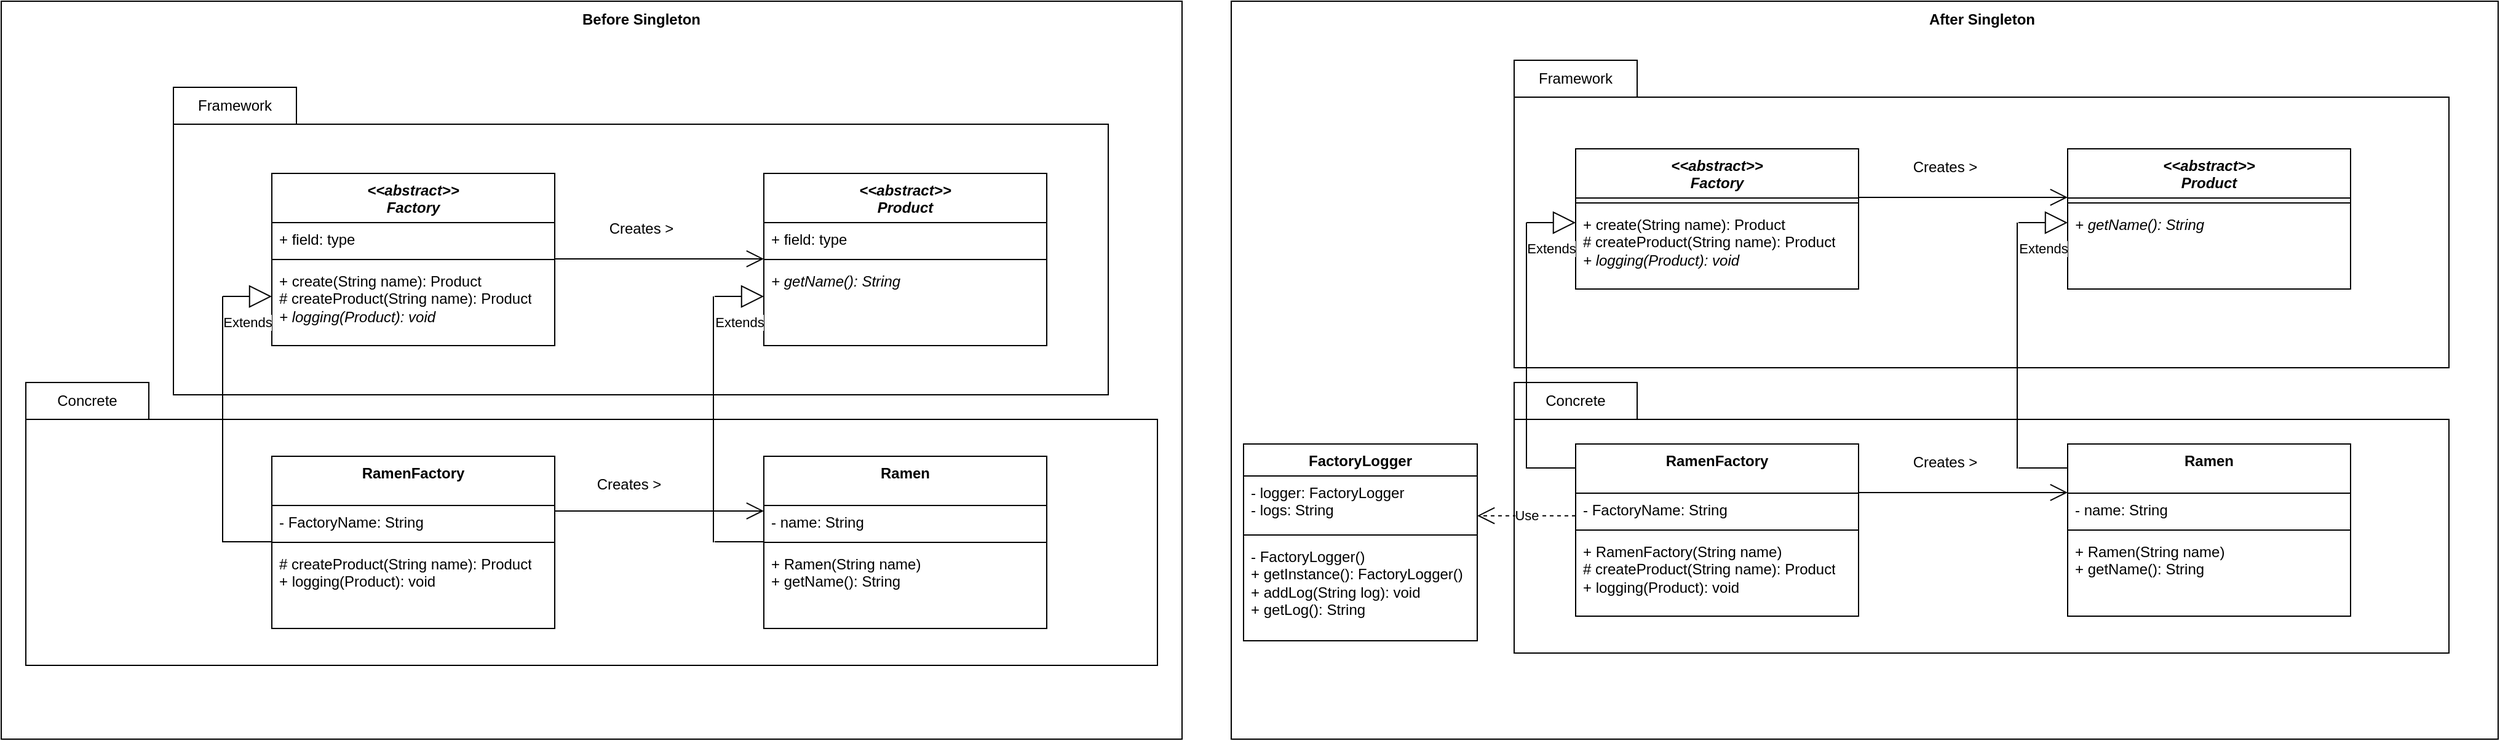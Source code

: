 <mxfile version="21.6.8" type="device">
  <diagram name="페이지-1" id="p7uda4HkUwA0_gmycpkg">
    <mxGraphModel dx="4776" dy="2180" grid="1" gridSize="10" guides="1" tooltips="1" connect="1" arrows="1" fold="1" page="1" pageScale="1" pageWidth="827" pageHeight="1169" math="0" shadow="0">
      <root>
        <mxCell id="0" />
        <mxCell id="1" parent="0" />
        <mxCell id="fwiJSxfvxOO9zAmgHyq2-1" value="" style="rounded=0;whiteSpace=wrap;html=1;" vertex="1" parent="1">
          <mxGeometry x="1660" y="360" width="1030" height="600" as="geometry" />
        </mxCell>
        <mxCell id="fwiJSxfvxOO9zAmgHyq2-2" value="" style="shape=folder;fontStyle=1;spacingTop=10;tabWidth=100;tabHeight=30;tabPosition=left;html=1;whiteSpace=wrap;" vertex="1" parent="1">
          <mxGeometry x="1890" y="670" width="760" height="220" as="geometry" />
        </mxCell>
        <mxCell id="fwiJSxfvxOO9zAmgHyq2-3" value="" style="shape=folder;fontStyle=1;spacingTop=10;tabWidth=100;tabHeight=30;tabPosition=left;html=1;whiteSpace=wrap;" vertex="1" parent="1">
          <mxGeometry x="1890" y="408" width="760" height="250" as="geometry" />
        </mxCell>
        <mxCell id="fwiJSxfvxOO9zAmgHyq2-4" value="" style="rounded=0;whiteSpace=wrap;html=1;" vertex="1" parent="1">
          <mxGeometry x="660" y="360" width="960" height="600" as="geometry" />
        </mxCell>
        <mxCell id="fwiJSxfvxOO9zAmgHyq2-5" value="" style="shape=folder;fontStyle=1;spacingTop=10;tabWidth=100;tabHeight=30;tabPosition=left;html=1;whiteSpace=wrap;" vertex="1" parent="1">
          <mxGeometry x="680" y="670" width="920" height="230" as="geometry" />
        </mxCell>
        <mxCell id="fwiJSxfvxOO9zAmgHyq2-6" value="" style="shape=folder;fontStyle=1;spacingTop=10;tabWidth=100;tabHeight=30;tabPosition=left;html=1;whiteSpace=wrap;" vertex="1" parent="1">
          <mxGeometry x="800" y="430" width="760" height="250" as="geometry" />
        </mxCell>
        <mxCell id="fwiJSxfvxOO9zAmgHyq2-7" value="&lt;i&gt;&amp;lt;&amp;lt;abstract&amp;gt;&amp;gt;&lt;br&gt;Factory&lt;/i&gt;" style="swimlane;fontStyle=1;align=center;verticalAlign=top;childLayout=stackLayout;horizontal=1;startSize=40;horizontalStack=0;resizeParent=1;resizeParentMax=0;resizeLast=0;collapsible=1;marginBottom=0;whiteSpace=wrap;html=1;" vertex="1" parent="1">
          <mxGeometry x="880" y="500" width="230" height="140" as="geometry" />
        </mxCell>
        <mxCell id="fwiJSxfvxOO9zAmgHyq2-8" value="+ field: type" style="text;strokeColor=none;fillColor=none;align=left;verticalAlign=top;spacingLeft=4;spacingRight=4;overflow=hidden;rotatable=0;points=[[0,0.5],[1,0.5]];portConstraint=eastwest;whiteSpace=wrap;html=1;" vertex="1" parent="fwiJSxfvxOO9zAmgHyq2-7">
          <mxGeometry y="40" width="230" height="26" as="geometry" />
        </mxCell>
        <mxCell id="fwiJSxfvxOO9zAmgHyq2-9" value="" style="line;strokeWidth=1;fillColor=none;align=left;verticalAlign=middle;spacingTop=-1;spacingLeft=3;spacingRight=3;rotatable=0;labelPosition=right;points=[];portConstraint=eastwest;strokeColor=inherit;" vertex="1" parent="fwiJSxfvxOO9zAmgHyq2-7">
          <mxGeometry y="66" width="230" height="8" as="geometry" />
        </mxCell>
        <mxCell id="fwiJSxfvxOO9zAmgHyq2-10" value="+ create(String name): Product&amp;nbsp;&lt;br&gt;# createProduct(String name): Product&lt;br&gt;&lt;i&gt;+ logging(Product): void&lt;/i&gt;" style="text;strokeColor=none;fillColor=none;align=left;verticalAlign=top;spacingLeft=4;spacingRight=4;overflow=hidden;rotatable=0;points=[[0,0.5],[1,0.5]];portConstraint=eastwest;whiteSpace=wrap;html=1;" vertex="1" parent="fwiJSxfvxOO9zAmgHyq2-7">
          <mxGeometry y="74" width="230" height="66" as="geometry" />
        </mxCell>
        <mxCell id="fwiJSxfvxOO9zAmgHyq2-11" value="&lt;i&gt;&amp;lt;&amp;lt;abstract&amp;gt;&amp;gt;&lt;br&gt;Product&lt;/i&gt;" style="swimlane;fontStyle=1;align=center;verticalAlign=top;childLayout=stackLayout;horizontal=1;startSize=40;horizontalStack=0;resizeParent=1;resizeParentMax=0;resizeLast=0;collapsible=1;marginBottom=0;whiteSpace=wrap;html=1;" vertex="1" parent="1">
          <mxGeometry x="1280" y="500" width="230" height="140" as="geometry" />
        </mxCell>
        <mxCell id="fwiJSxfvxOO9zAmgHyq2-12" value="+ field: type" style="text;strokeColor=none;fillColor=none;align=left;verticalAlign=top;spacingLeft=4;spacingRight=4;overflow=hidden;rotatable=0;points=[[0,0.5],[1,0.5]];portConstraint=eastwest;whiteSpace=wrap;html=1;" vertex="1" parent="fwiJSxfvxOO9zAmgHyq2-11">
          <mxGeometry y="40" width="230" height="26" as="geometry" />
        </mxCell>
        <mxCell id="fwiJSxfvxOO9zAmgHyq2-13" value="" style="line;strokeWidth=1;fillColor=none;align=left;verticalAlign=middle;spacingTop=-1;spacingLeft=3;spacingRight=3;rotatable=0;labelPosition=right;points=[];portConstraint=eastwest;strokeColor=inherit;" vertex="1" parent="fwiJSxfvxOO9zAmgHyq2-11">
          <mxGeometry y="66" width="230" height="8" as="geometry" />
        </mxCell>
        <mxCell id="fwiJSxfvxOO9zAmgHyq2-14" value="&lt;i&gt;+ getName(): String&lt;/i&gt;" style="text;strokeColor=none;fillColor=none;align=left;verticalAlign=top;spacingLeft=4;spacingRight=4;overflow=hidden;rotatable=0;points=[[0,0.5],[1,0.5]];portConstraint=eastwest;whiteSpace=wrap;html=1;" vertex="1" parent="fwiJSxfvxOO9zAmgHyq2-11">
          <mxGeometry y="74" width="230" height="66" as="geometry" />
        </mxCell>
        <mxCell id="fwiJSxfvxOO9zAmgHyq2-15" value="RamenFactory" style="swimlane;fontStyle=1;align=center;verticalAlign=top;childLayout=stackLayout;horizontal=1;startSize=40;horizontalStack=0;resizeParent=1;resizeParentMax=0;resizeLast=0;collapsible=1;marginBottom=0;whiteSpace=wrap;html=1;" vertex="1" parent="1">
          <mxGeometry x="880" y="730" width="230" height="140" as="geometry" />
        </mxCell>
        <mxCell id="fwiJSxfvxOO9zAmgHyq2-16" value="- FactoryName: String" style="text;strokeColor=none;fillColor=none;align=left;verticalAlign=top;spacingLeft=4;spacingRight=4;overflow=hidden;rotatable=0;points=[[0,0.5],[1,0.5]];portConstraint=eastwest;whiteSpace=wrap;html=1;" vertex="1" parent="fwiJSxfvxOO9zAmgHyq2-15">
          <mxGeometry y="40" width="230" height="26" as="geometry" />
        </mxCell>
        <mxCell id="fwiJSxfvxOO9zAmgHyq2-17" value="" style="line;strokeWidth=1;fillColor=none;align=left;verticalAlign=middle;spacingTop=-1;spacingLeft=3;spacingRight=3;rotatable=0;labelPosition=right;points=[];portConstraint=eastwest;strokeColor=inherit;" vertex="1" parent="fwiJSxfvxOO9zAmgHyq2-15">
          <mxGeometry y="66" width="230" height="8" as="geometry" />
        </mxCell>
        <mxCell id="fwiJSxfvxOO9zAmgHyq2-18" value="# createProduct(String name): Product&lt;br&gt;+ logging(Product): void" style="text;strokeColor=none;fillColor=none;align=left;verticalAlign=top;spacingLeft=4;spacingRight=4;overflow=hidden;rotatable=0;points=[[0,0.5],[1,0.5]];portConstraint=eastwest;whiteSpace=wrap;html=1;" vertex="1" parent="fwiJSxfvxOO9zAmgHyq2-15">
          <mxGeometry y="74" width="230" height="66" as="geometry" />
        </mxCell>
        <mxCell id="fwiJSxfvxOO9zAmgHyq2-19" value="Ramen" style="swimlane;fontStyle=1;align=center;verticalAlign=top;childLayout=stackLayout;horizontal=1;startSize=40;horizontalStack=0;resizeParent=1;resizeParentMax=0;resizeLast=0;collapsible=1;marginBottom=0;whiteSpace=wrap;html=1;" vertex="1" parent="1">
          <mxGeometry x="1280" y="730" width="230" height="140" as="geometry" />
        </mxCell>
        <mxCell id="fwiJSxfvxOO9zAmgHyq2-20" value="- name: String" style="text;strokeColor=none;fillColor=none;align=left;verticalAlign=top;spacingLeft=4;spacingRight=4;overflow=hidden;rotatable=0;points=[[0,0.5],[1,0.5]];portConstraint=eastwest;whiteSpace=wrap;html=1;" vertex="1" parent="fwiJSxfvxOO9zAmgHyq2-19">
          <mxGeometry y="40" width="230" height="26" as="geometry" />
        </mxCell>
        <mxCell id="fwiJSxfvxOO9zAmgHyq2-21" value="" style="line;strokeWidth=1;fillColor=none;align=left;verticalAlign=middle;spacingTop=-1;spacingLeft=3;spacingRight=3;rotatable=0;labelPosition=right;points=[];portConstraint=eastwest;strokeColor=inherit;" vertex="1" parent="fwiJSxfvxOO9zAmgHyq2-19">
          <mxGeometry y="66" width="230" height="8" as="geometry" />
        </mxCell>
        <mxCell id="fwiJSxfvxOO9zAmgHyq2-22" value="+ Ramen(String name)&lt;br&gt;+ getName(): String" style="text;strokeColor=none;fillColor=none;align=left;verticalAlign=top;spacingLeft=4;spacingRight=4;overflow=hidden;rotatable=0;points=[[0,0.5],[1,0.5]];portConstraint=eastwest;whiteSpace=wrap;html=1;" vertex="1" parent="fwiJSxfvxOO9zAmgHyq2-19">
          <mxGeometry y="74" width="230" height="66" as="geometry" />
        </mxCell>
        <mxCell id="fwiJSxfvxOO9zAmgHyq2-23" value="" style="endArrow=none;html=1;rounded=0;" edge="1" parent="1">
          <mxGeometry width="50" height="50" relative="1" as="geometry">
            <mxPoint x="840" y="800" as="sourcePoint" />
            <mxPoint x="840" y="600" as="targetPoint" />
          </mxGeometry>
        </mxCell>
        <mxCell id="fwiJSxfvxOO9zAmgHyq2-24" value="" style="endArrow=none;html=1;rounded=0;" edge="1" parent="1">
          <mxGeometry width="50" height="50" relative="1" as="geometry">
            <mxPoint x="1239" y="800" as="sourcePoint" />
            <mxPoint x="1239" y="600" as="targetPoint" />
          </mxGeometry>
        </mxCell>
        <mxCell id="fwiJSxfvxOO9zAmgHyq2-25" value="Extends" style="endArrow=block;endSize=16;endFill=0;html=1;rounded=0;" edge="1" parent="1">
          <mxGeometry x="0.001" y="-21" width="160" relative="1" as="geometry">
            <mxPoint x="840" y="600" as="sourcePoint" />
            <mxPoint x="880" y="600.05" as="targetPoint" />
            <mxPoint as="offset" />
          </mxGeometry>
        </mxCell>
        <mxCell id="fwiJSxfvxOO9zAmgHyq2-26" value="Extends" style="endArrow=block;endSize=16;endFill=0;html=1;rounded=0;" edge="1" parent="1">
          <mxGeometry x="0.001" y="-21" width="160" relative="1" as="geometry">
            <mxPoint x="1240" y="600" as="sourcePoint" />
            <mxPoint x="1280" y="600.05" as="targetPoint" />
            <mxPoint as="offset" />
          </mxGeometry>
        </mxCell>
        <mxCell id="fwiJSxfvxOO9zAmgHyq2-27" value="" style="endArrow=none;html=1;rounded=0;" edge="1" parent="1">
          <mxGeometry width="50" height="50" relative="1" as="geometry">
            <mxPoint x="1280" y="799.47" as="sourcePoint" />
            <mxPoint x="1240" y="799.47" as="targetPoint" />
          </mxGeometry>
        </mxCell>
        <mxCell id="fwiJSxfvxOO9zAmgHyq2-28" value="" style="endArrow=none;html=1;rounded=0;" edge="1" parent="1">
          <mxGeometry width="50" height="50" relative="1" as="geometry">
            <mxPoint x="880" y="799.47" as="sourcePoint" />
            <mxPoint x="840" y="799.47" as="targetPoint" />
          </mxGeometry>
        </mxCell>
        <mxCell id="fwiJSxfvxOO9zAmgHyq2-29" value="" style="endArrow=open;endFill=1;endSize=12;html=1;rounded=0;" edge="1" parent="1">
          <mxGeometry width="160" relative="1" as="geometry">
            <mxPoint x="1110" y="774.47" as="sourcePoint" />
            <mxPoint x="1280" y="774.47" as="targetPoint" />
          </mxGeometry>
        </mxCell>
        <mxCell id="fwiJSxfvxOO9zAmgHyq2-30" value="" style="endArrow=open;endFill=1;endSize=12;html=1;rounded=0;" edge="1" parent="1">
          <mxGeometry width="160" relative="1" as="geometry">
            <mxPoint x="1110" y="569.47" as="sourcePoint" />
            <mxPoint x="1280" y="569.47" as="targetPoint" />
          </mxGeometry>
        </mxCell>
        <mxCell id="fwiJSxfvxOO9zAmgHyq2-31" value="Creates &amp;gt;" style="text;html=1;align=center;verticalAlign=middle;resizable=0;points=[];autosize=1;strokeColor=none;fillColor=none;" vertex="1" parent="1">
          <mxGeometry x="1130" y="738" width="80" height="30" as="geometry" />
        </mxCell>
        <mxCell id="fwiJSxfvxOO9zAmgHyq2-32" value="Creates &amp;gt;" style="text;html=1;align=center;verticalAlign=middle;resizable=0;points=[];autosize=1;strokeColor=none;fillColor=none;" vertex="1" parent="1">
          <mxGeometry x="1140" y="530" width="80" height="30" as="geometry" />
        </mxCell>
        <mxCell id="fwiJSxfvxOO9zAmgHyq2-33" value="Framework" style="text;html=1;strokeColor=none;fillColor=none;align=center;verticalAlign=middle;whiteSpace=wrap;rounded=0;" vertex="1" parent="1">
          <mxGeometry x="800" y="430" width="100" height="30" as="geometry" />
        </mxCell>
        <mxCell id="fwiJSxfvxOO9zAmgHyq2-34" value="Concrete" style="text;html=1;strokeColor=none;fillColor=none;align=center;verticalAlign=middle;whiteSpace=wrap;rounded=0;" vertex="1" parent="1">
          <mxGeometry x="680" y="670" width="100" height="30" as="geometry" />
        </mxCell>
        <mxCell id="fwiJSxfvxOO9zAmgHyq2-35" value="Before Singleton" style="text;html=1;strokeColor=none;fillColor=none;align=center;verticalAlign=middle;whiteSpace=wrap;rounded=0;fontStyle=1" vertex="1" parent="1">
          <mxGeometry x="1077.5" y="360" width="205" height="30" as="geometry" />
        </mxCell>
        <mxCell id="fwiJSxfvxOO9zAmgHyq2-36" value="FactoryLogger" style="swimlane;fontStyle=1;align=center;verticalAlign=top;childLayout=stackLayout;horizontal=1;startSize=26;horizontalStack=0;resizeParent=1;resizeParentMax=0;resizeLast=0;collapsible=1;marginBottom=0;whiteSpace=wrap;html=1;" vertex="1" parent="1">
          <mxGeometry x="1670" y="720" width="190" height="160" as="geometry" />
        </mxCell>
        <mxCell id="fwiJSxfvxOO9zAmgHyq2-37" value="- logger: FactoryLogger&lt;br&gt;- logs: String" style="text;strokeColor=none;fillColor=none;align=left;verticalAlign=top;spacingLeft=4;spacingRight=4;overflow=hidden;rotatable=0;points=[[0,0.5],[1,0.5]];portConstraint=eastwest;whiteSpace=wrap;html=1;" vertex="1" parent="fwiJSxfvxOO9zAmgHyq2-36">
          <mxGeometry y="26" width="190" height="44" as="geometry" />
        </mxCell>
        <mxCell id="fwiJSxfvxOO9zAmgHyq2-38" value="" style="line;strokeWidth=1;fillColor=none;align=left;verticalAlign=middle;spacingTop=-1;spacingLeft=3;spacingRight=3;rotatable=0;labelPosition=right;points=[];portConstraint=eastwest;strokeColor=inherit;" vertex="1" parent="fwiJSxfvxOO9zAmgHyq2-36">
          <mxGeometry y="70" width="190" height="8" as="geometry" />
        </mxCell>
        <mxCell id="fwiJSxfvxOO9zAmgHyq2-39" value="- FactoryLogger()&lt;br&gt;+ getInstance(): FactoryLogger()&lt;br&gt;+ addLog(String log): void&lt;br&gt;+ getLog(): String" style="text;strokeColor=none;fillColor=none;align=left;verticalAlign=top;spacingLeft=4;spacingRight=4;overflow=hidden;rotatable=0;points=[[0,0.5],[1,0.5]];portConstraint=eastwest;whiteSpace=wrap;html=1;" vertex="1" parent="fwiJSxfvxOO9zAmgHyq2-36">
          <mxGeometry y="78" width="190" height="82" as="geometry" />
        </mxCell>
        <mxCell id="fwiJSxfvxOO9zAmgHyq2-40" value="&lt;i&gt;&amp;lt;&amp;lt;abstract&amp;gt;&amp;gt;&lt;br&gt;Factory&lt;/i&gt;" style="swimlane;fontStyle=1;align=center;verticalAlign=top;childLayout=stackLayout;horizontal=1;startSize=40;horizontalStack=0;resizeParent=1;resizeParentMax=0;resizeLast=0;collapsible=1;marginBottom=0;whiteSpace=wrap;html=1;" vertex="1" parent="1">
          <mxGeometry x="1940" y="480" width="230" height="114" as="geometry" />
        </mxCell>
        <mxCell id="fwiJSxfvxOO9zAmgHyq2-41" value="" style="line;strokeWidth=1;fillColor=none;align=left;verticalAlign=middle;spacingTop=-1;spacingLeft=3;spacingRight=3;rotatable=0;labelPosition=right;points=[];portConstraint=eastwest;strokeColor=inherit;" vertex="1" parent="fwiJSxfvxOO9zAmgHyq2-40">
          <mxGeometry y="40" width="230" height="8" as="geometry" />
        </mxCell>
        <mxCell id="fwiJSxfvxOO9zAmgHyq2-42" value="+ create(String name): Product&amp;nbsp;&lt;br&gt;# createProduct(String name): Product&lt;br&gt;&lt;i&gt;+ logging(Product): void&lt;/i&gt;" style="text;strokeColor=none;fillColor=none;align=left;verticalAlign=top;spacingLeft=4;spacingRight=4;overflow=hidden;rotatable=0;points=[[0,0.5],[1,0.5]];portConstraint=eastwest;whiteSpace=wrap;html=1;" vertex="1" parent="fwiJSxfvxOO9zAmgHyq2-40">
          <mxGeometry y="48" width="230" height="66" as="geometry" />
        </mxCell>
        <mxCell id="fwiJSxfvxOO9zAmgHyq2-43" value="&lt;i&gt;&amp;lt;&amp;lt;abstract&amp;gt;&amp;gt;&lt;br&gt;Product&lt;/i&gt;" style="swimlane;fontStyle=1;align=center;verticalAlign=top;childLayout=stackLayout;horizontal=1;startSize=40;horizontalStack=0;resizeParent=1;resizeParentMax=0;resizeLast=0;collapsible=1;marginBottom=0;whiteSpace=wrap;html=1;" vertex="1" parent="1">
          <mxGeometry x="2340" y="480" width="230" height="114" as="geometry" />
        </mxCell>
        <mxCell id="fwiJSxfvxOO9zAmgHyq2-44" value="" style="line;strokeWidth=1;fillColor=none;align=left;verticalAlign=middle;spacingTop=-1;spacingLeft=3;spacingRight=3;rotatable=0;labelPosition=right;points=[];portConstraint=eastwest;strokeColor=inherit;" vertex="1" parent="fwiJSxfvxOO9zAmgHyq2-43">
          <mxGeometry y="40" width="230" height="8" as="geometry" />
        </mxCell>
        <mxCell id="fwiJSxfvxOO9zAmgHyq2-45" value="&lt;i&gt;+ getName(): String&lt;/i&gt;" style="text;strokeColor=none;fillColor=none;align=left;verticalAlign=top;spacingLeft=4;spacingRight=4;overflow=hidden;rotatable=0;points=[[0,0.5],[1,0.5]];portConstraint=eastwest;whiteSpace=wrap;html=1;" vertex="1" parent="fwiJSxfvxOO9zAmgHyq2-43">
          <mxGeometry y="48" width="230" height="66" as="geometry" />
        </mxCell>
        <mxCell id="fwiJSxfvxOO9zAmgHyq2-46" value="RamenFactory" style="swimlane;fontStyle=1;align=center;verticalAlign=top;childLayout=stackLayout;horizontal=1;startSize=40;horizontalStack=0;resizeParent=1;resizeParentMax=0;resizeLast=0;collapsible=1;marginBottom=0;whiteSpace=wrap;html=1;" vertex="1" parent="1">
          <mxGeometry x="1940" y="720" width="230" height="140" as="geometry" />
        </mxCell>
        <mxCell id="fwiJSxfvxOO9zAmgHyq2-47" value="- FactoryName: String" style="text;strokeColor=none;fillColor=none;align=left;verticalAlign=top;spacingLeft=4;spacingRight=4;overflow=hidden;rotatable=0;points=[[0,0.5],[1,0.5]];portConstraint=eastwest;whiteSpace=wrap;html=1;" vertex="1" parent="fwiJSxfvxOO9zAmgHyq2-46">
          <mxGeometry y="40" width="230" height="26" as="geometry" />
        </mxCell>
        <mxCell id="fwiJSxfvxOO9zAmgHyq2-48" value="" style="line;strokeWidth=1;fillColor=none;align=left;verticalAlign=middle;spacingTop=-1;spacingLeft=3;spacingRight=3;rotatable=0;labelPosition=right;points=[];portConstraint=eastwest;strokeColor=inherit;" vertex="1" parent="fwiJSxfvxOO9zAmgHyq2-46">
          <mxGeometry y="66" width="230" height="8" as="geometry" />
        </mxCell>
        <mxCell id="fwiJSxfvxOO9zAmgHyq2-49" value="+ RamenFactory(String name)&lt;br&gt;# createProduct(String name): Product&lt;br&gt;+ logging(Product): void" style="text;strokeColor=none;fillColor=none;align=left;verticalAlign=top;spacingLeft=4;spacingRight=4;overflow=hidden;rotatable=0;points=[[0,0.5],[1,0.5]];portConstraint=eastwest;whiteSpace=wrap;html=1;" vertex="1" parent="fwiJSxfvxOO9zAmgHyq2-46">
          <mxGeometry y="74" width="230" height="66" as="geometry" />
        </mxCell>
        <mxCell id="fwiJSxfvxOO9zAmgHyq2-50" value="Ramen" style="swimlane;fontStyle=1;align=center;verticalAlign=top;childLayout=stackLayout;horizontal=1;startSize=40;horizontalStack=0;resizeParent=1;resizeParentMax=0;resizeLast=0;collapsible=1;marginBottom=0;whiteSpace=wrap;html=1;" vertex="1" parent="1">
          <mxGeometry x="2340" y="720" width="230" height="140" as="geometry" />
        </mxCell>
        <mxCell id="fwiJSxfvxOO9zAmgHyq2-51" value="- name: String" style="text;strokeColor=none;fillColor=none;align=left;verticalAlign=top;spacingLeft=4;spacingRight=4;overflow=hidden;rotatable=0;points=[[0,0.5],[1,0.5]];portConstraint=eastwest;whiteSpace=wrap;html=1;" vertex="1" parent="fwiJSxfvxOO9zAmgHyq2-50">
          <mxGeometry y="40" width="230" height="26" as="geometry" />
        </mxCell>
        <mxCell id="fwiJSxfvxOO9zAmgHyq2-52" value="" style="line;strokeWidth=1;fillColor=none;align=left;verticalAlign=middle;spacingTop=-1;spacingLeft=3;spacingRight=3;rotatable=0;labelPosition=right;points=[];portConstraint=eastwest;strokeColor=inherit;" vertex="1" parent="fwiJSxfvxOO9zAmgHyq2-50">
          <mxGeometry y="66" width="230" height="8" as="geometry" />
        </mxCell>
        <mxCell id="fwiJSxfvxOO9zAmgHyq2-53" value="+ Ramen(String name)&lt;br&gt;+ getName(): String" style="text;strokeColor=none;fillColor=none;align=left;verticalAlign=top;spacingLeft=4;spacingRight=4;overflow=hidden;rotatable=0;points=[[0,0.5],[1,0.5]];portConstraint=eastwest;whiteSpace=wrap;html=1;" vertex="1" parent="fwiJSxfvxOO9zAmgHyq2-50">
          <mxGeometry y="74" width="230" height="66" as="geometry" />
        </mxCell>
        <mxCell id="fwiJSxfvxOO9zAmgHyq2-54" value="" style="endArrow=open;endFill=1;endSize=12;html=1;rounded=0;" edge="1" parent="1">
          <mxGeometry width="160" relative="1" as="geometry">
            <mxPoint x="2170" y="519.47" as="sourcePoint" />
            <mxPoint x="2340" y="519.47" as="targetPoint" />
          </mxGeometry>
        </mxCell>
        <mxCell id="fwiJSxfvxOO9zAmgHyq2-55" value="Creates &amp;gt;" style="text;html=1;align=center;verticalAlign=middle;resizable=0;points=[];autosize=1;strokeColor=none;fillColor=none;" vertex="1" parent="1">
          <mxGeometry x="2200" y="480" width="80" height="30" as="geometry" />
        </mxCell>
        <mxCell id="fwiJSxfvxOO9zAmgHyq2-56" value="" style="endArrow=open;endFill=1;endSize=12;html=1;rounded=0;" edge="1" parent="1">
          <mxGeometry width="160" relative="1" as="geometry">
            <mxPoint x="2170" y="759.47" as="sourcePoint" />
            <mxPoint x="2340" y="759.47" as="targetPoint" />
          </mxGeometry>
        </mxCell>
        <mxCell id="fwiJSxfvxOO9zAmgHyq2-57" value="Creates &amp;gt;" style="text;html=1;align=center;verticalAlign=middle;resizable=0;points=[];autosize=1;strokeColor=none;fillColor=none;" vertex="1" parent="1">
          <mxGeometry x="2200" y="720" width="80" height="30" as="geometry" />
        </mxCell>
        <mxCell id="fwiJSxfvxOO9zAmgHyq2-58" value="Framework" style="text;html=1;strokeColor=none;fillColor=none;align=center;verticalAlign=middle;whiteSpace=wrap;rounded=0;" vertex="1" parent="1">
          <mxGeometry x="1890" y="408" width="100" height="30" as="geometry" />
        </mxCell>
        <mxCell id="fwiJSxfvxOO9zAmgHyq2-59" value="Concrete" style="text;html=1;strokeColor=none;fillColor=none;align=center;verticalAlign=middle;whiteSpace=wrap;rounded=0;" vertex="1" parent="1">
          <mxGeometry x="1890" y="670" width="100" height="30" as="geometry" />
        </mxCell>
        <mxCell id="fwiJSxfvxOO9zAmgHyq2-60" value="Use" style="endArrow=open;endSize=12;dashed=1;html=1;rounded=0;" edge="1" parent="1">
          <mxGeometry width="160" relative="1" as="geometry">
            <mxPoint x="1940" y="778.33" as="sourcePoint" />
            <mxPoint x="1860" y="778.33" as="targetPoint" />
          </mxGeometry>
        </mxCell>
        <mxCell id="fwiJSxfvxOO9zAmgHyq2-61" value="After Singleton" style="text;html=1;strokeColor=none;fillColor=none;align=center;verticalAlign=middle;whiteSpace=wrap;rounded=0;fontStyle=1" vertex="1" parent="1">
          <mxGeometry x="2167.5" y="360" width="205" height="30" as="geometry" />
        </mxCell>
        <mxCell id="fwiJSxfvxOO9zAmgHyq2-62" value="" style="endArrow=none;html=1;rounded=0;" edge="1" parent="1">
          <mxGeometry width="50" height="50" relative="1" as="geometry">
            <mxPoint x="1900" y="740" as="sourcePoint" />
            <mxPoint x="1900" y="540" as="targetPoint" />
          </mxGeometry>
        </mxCell>
        <mxCell id="fwiJSxfvxOO9zAmgHyq2-63" value="" style="endArrow=none;html=1;rounded=0;" edge="1" parent="1">
          <mxGeometry width="50" height="50" relative="1" as="geometry">
            <mxPoint x="2299" y="740" as="sourcePoint" />
            <mxPoint x="2299" y="540" as="targetPoint" />
          </mxGeometry>
        </mxCell>
        <mxCell id="fwiJSxfvxOO9zAmgHyq2-64" value="Extends" style="endArrow=block;endSize=16;endFill=0;html=1;rounded=0;" edge="1" parent="1">
          <mxGeometry x="0.001" y="-21" width="160" relative="1" as="geometry">
            <mxPoint x="1900" y="540" as="sourcePoint" />
            <mxPoint x="1940" y="540.05" as="targetPoint" />
            <mxPoint as="offset" />
          </mxGeometry>
        </mxCell>
        <mxCell id="fwiJSxfvxOO9zAmgHyq2-65" value="Extends" style="endArrow=block;endSize=16;endFill=0;html=1;rounded=0;" edge="1" parent="1">
          <mxGeometry x="0.001" y="-21" width="160" relative="1" as="geometry">
            <mxPoint x="2300" y="540" as="sourcePoint" />
            <mxPoint x="2340" y="540.05" as="targetPoint" />
            <mxPoint as="offset" />
          </mxGeometry>
        </mxCell>
        <mxCell id="fwiJSxfvxOO9zAmgHyq2-66" value="" style="endArrow=none;html=1;rounded=0;" edge="1" parent="1">
          <mxGeometry width="50" height="50" relative="1" as="geometry">
            <mxPoint x="2340" y="739.47" as="sourcePoint" />
            <mxPoint x="2300" y="739.47" as="targetPoint" />
          </mxGeometry>
        </mxCell>
        <mxCell id="fwiJSxfvxOO9zAmgHyq2-67" value="" style="endArrow=none;html=1;rounded=0;" edge="1" parent="1">
          <mxGeometry width="50" height="50" relative="1" as="geometry">
            <mxPoint x="1940" y="739.47" as="sourcePoint" />
            <mxPoint x="1900" y="739.47" as="targetPoint" />
          </mxGeometry>
        </mxCell>
      </root>
    </mxGraphModel>
  </diagram>
</mxfile>
